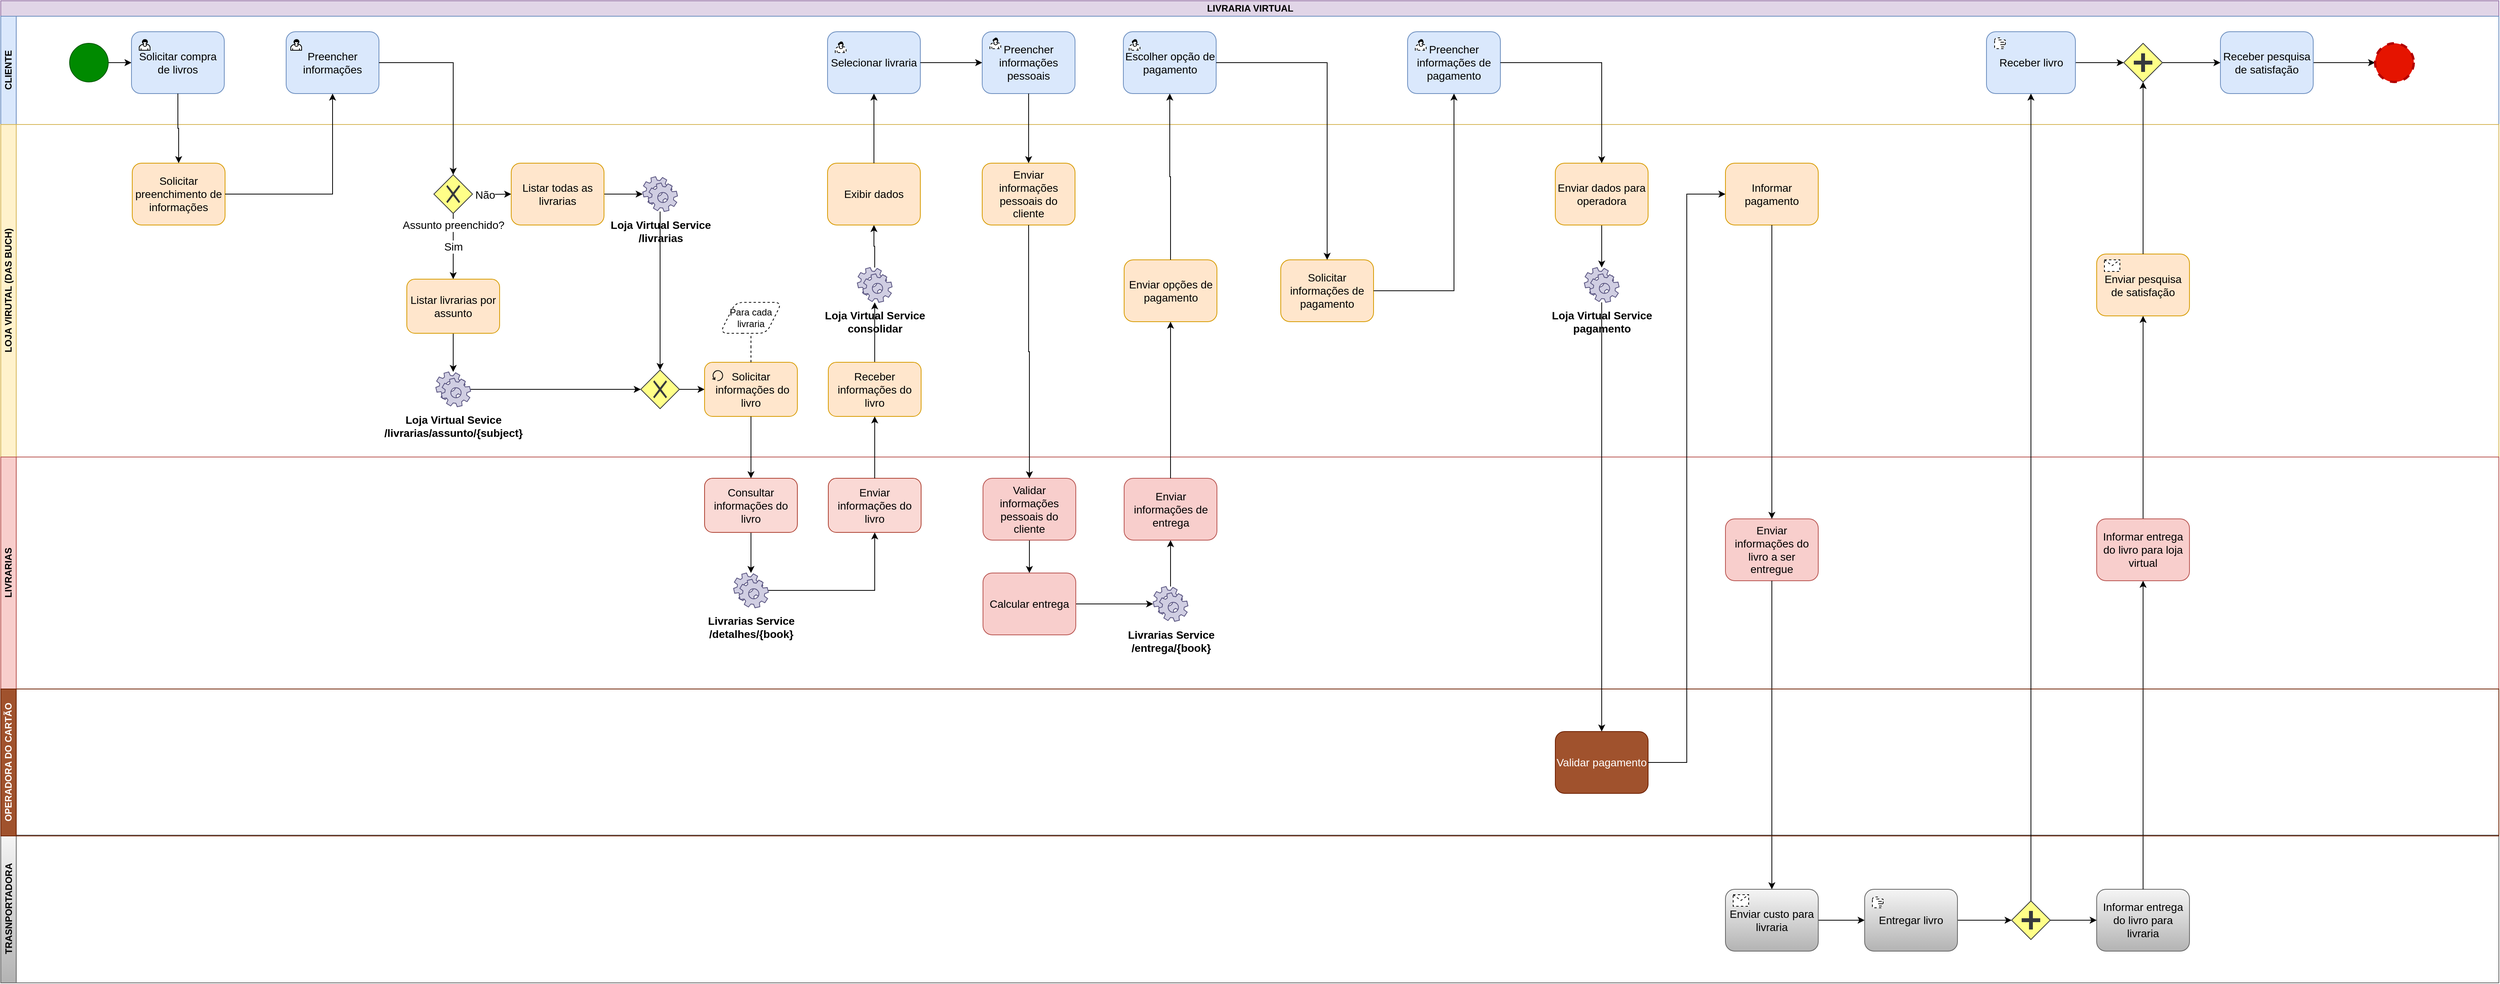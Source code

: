 <mxfile version="14.4.7" type="device"><diagram name="Page-1" id="2a216829-ef6e-dabb-86c1-c78162f3ba2b"><mxGraphModel dx="2887" dy="1179" grid="1" gridSize="10" guides="1" tooltips="1" connect="1" arrows="1" fold="1" page="1" pageScale="1" pageWidth="850" pageHeight="1100" background="#ffffff" math="0" shadow="0"><root><mxCell id="0"/><mxCell id="1" parent="0"/><mxCell id="xAUzIKxrn-Z5Z_Cnfy_7-1" value="LIVRARIA VIRTUAL" style="swimlane;html=1;childLayout=stackLayout;resizeParent=1;resizeParentMax=0;horizontal=1;startSize=20;horizontalStack=0;fillColor=#e1d5e7;strokeColor=#9673a6;" parent="1" vertex="1"><mxGeometry x="-380" y="240" width="3230" height="890" as="geometry"/></mxCell><mxCell id="xAUzIKxrn-Z5Z_Cnfy_7-2" value="CLIENTE" style="swimlane;html=1;startSize=20;horizontal=0;fillColor=#dae8fc;strokeColor=#6c8ebf;" parent="xAUzIKxrn-Z5Z_Cnfy_7-1" vertex="1"><mxGeometry y="20" width="3230" height="140" as="geometry"/></mxCell><mxCell id="xAUzIKxrn-Z5Z_Cnfy_7-9" style="edgeStyle=orthogonalEdgeStyle;rounded=0;orthogonalLoop=1;jettySize=auto;html=1;entryX=0;entryY=0.5;entryDx=0;entryDy=0;fontSize=14;" parent="xAUzIKxrn-Z5Z_Cnfy_7-2" source="xAUzIKxrn-Z5Z_Cnfy_7-5" target="xAUzIKxrn-Z5Z_Cnfy_7-8" edge="1"><mxGeometry relative="1" as="geometry"/></mxCell><mxCell id="xAUzIKxrn-Z5Z_Cnfy_7-5" value="" style="shape=mxgraph.bpmn.shape;html=1;verticalLabelPosition=bottom;labelBackgroundColor=#ffffff;verticalAlign=top;align=center;perimeter=ellipsePerimeter;outlineConnect=0;outline=standard;symbol=general;fillColor=#008a00;strokeColor=#005700;fontColor=#ffffff;" parent="xAUzIKxrn-Z5Z_Cnfy_7-2" vertex="1"><mxGeometry x="89" y="35" width="50" height="50" as="geometry"/></mxCell><mxCell id="xAUzIKxrn-Z5Z_Cnfy_7-8" value="Solicitar compra de livros" style="shape=ext;rounded=1;html=1;whiteSpace=wrap;labelBackgroundColor=none;fontSize=14;fillColor=#dae8fc;strokeColor=#6c8ebf;" parent="xAUzIKxrn-Z5Z_Cnfy_7-2" vertex="1"><mxGeometry x="169" y="20" width="120" height="80" as="geometry"/></mxCell><mxCell id="xAUzIKxrn-Z5Z_Cnfy_7-12" value="Preencher informações" style="shape=ext;rounded=1;html=1;whiteSpace=wrap;labelBackgroundColor=none;fontSize=14;fillColor=#dae8fc;strokeColor=#6c8ebf;" parent="xAUzIKxrn-Z5Z_Cnfy_7-2" vertex="1"><mxGeometry x="369" y="20" width="120" height="80" as="geometry"/></mxCell><mxCell id="xAUzIKxrn-Z5Z_Cnfy_7-32" value="" style="shape=mxgraph.bpmn.user_task;html=1;outlineConnect=0;labelBackgroundColor=none;fontSize=14;" parent="xAUzIKxrn-Z5Z_Cnfy_7-2" vertex="1"><mxGeometry x="179" y="30" width="14" height="14" as="geometry"/></mxCell><mxCell id="xAUzIKxrn-Z5Z_Cnfy_7-33" value="" style="shape=mxgraph.bpmn.user_task;html=1;outlineConnect=0;labelBackgroundColor=none;fontSize=14;" parent="xAUzIKxrn-Z5Z_Cnfy_7-2" vertex="1"><mxGeometry x="375" y="30" width="14" height="14" as="geometry"/></mxCell><mxCell id="xAUzIKxrn-Z5Z_Cnfy_7-58" value="Selecionar livraria" style="shape=ext;rounded=1;html=1;whiteSpace=wrap;labelBackgroundColor=none;fontSize=14;fillColor=#dae8fc;strokeColor=#6c8ebf;" parent="xAUzIKxrn-Z5Z_Cnfy_7-2" vertex="1"><mxGeometry x="1069" y="20" width="120" height="80" as="geometry"/></mxCell><mxCell id="xAUzIKxrn-Z5Z_Cnfy_7-60" value="" style="shape=mxgraph.bpmn.user_task;html=1;outlineConnect=0;dashed=1;labelBackgroundColor=none;fontSize=12;" parent="xAUzIKxrn-Z5Z_Cnfy_7-2" vertex="1"><mxGeometry x="1079" y="33" width="14" height="14" as="geometry"/></mxCell><mxCell id="xAUzIKxrn-Z5Z_Cnfy_7-80" value="Escolher opção de pagamento" style="shape=ext;rounded=1;html=1;whiteSpace=wrap;labelBackgroundColor=none;fontSize=14;strokeColor=#6c8ebf;fillColor=#dae8fc;" parent="xAUzIKxrn-Z5Z_Cnfy_7-2" vertex="1"><mxGeometry x="1451.5" y="20" width="120" height="80" as="geometry"/></mxCell><mxCell id="xAUzIKxrn-Z5Z_Cnfy_7-82" value="" style="shape=mxgraph.bpmn.user_task;html=1;outlineConnect=0;dashed=1;labelBackgroundColor=none;fontSize=12;" parent="xAUzIKxrn-Z5Z_Cnfy_7-2" vertex="1"><mxGeometry x="1459" y="30" width="14" height="14" as="geometry"/></mxCell><mxCell id="xAUzIKxrn-Z5Z_Cnfy_7-85" value="Preencher informações de pagamento" style="shape=ext;rounded=1;html=1;whiteSpace=wrap;labelBackgroundColor=none;fontSize=14;strokeColor=#6c8ebf;fillColor=#dae8fc;" parent="xAUzIKxrn-Z5Z_Cnfy_7-2" vertex="1"><mxGeometry x="1819" y="20" width="120" height="80" as="geometry"/></mxCell><mxCell id="xAUzIKxrn-Z5Z_Cnfy_7-87" value="" style="shape=mxgraph.bpmn.user_task;html=1;outlineConnect=0;dashed=1;labelBackgroundColor=none;fontSize=12;" parent="xAUzIKxrn-Z5Z_Cnfy_7-2" vertex="1"><mxGeometry x="1829" y="30" width="14" height="14" as="geometry"/></mxCell><mxCell id="a1lCdjcr6uMngHSp2Pf7-22" style="edgeStyle=orthogonalEdgeStyle;rounded=0;orthogonalLoop=1;jettySize=auto;html=1;entryX=0;entryY=0.5;entryDx=0;entryDy=0;" edge="1" parent="xAUzIKxrn-Z5Z_Cnfy_7-2" source="xAUzIKxrn-Z5Z_Cnfy_7-164" target="a1lCdjcr6uMngHSp2Pf7-18"><mxGeometry relative="1" as="geometry"/></mxCell><mxCell id="xAUzIKxrn-Z5Z_Cnfy_7-164" value="Receber livro" style="shape=ext;rounded=1;html=1;whiteSpace=wrap;labelBackgroundColor=none;fontSize=14;strokeColor=#6c8ebf;fillColor=#dae8fc;" parent="xAUzIKxrn-Z5Z_Cnfy_7-2" vertex="1"><mxGeometry x="2567.5" y="20" width="115" height="80" as="geometry"/></mxCell><mxCell id="xAUzIKxrn-Z5Z_Cnfy_7-166" value="" style="shape=mxgraph.bpmn.manual_task;html=1;outlineConnect=0;dashed=1;labelBackgroundColor=none;fontSize=12;" parent="xAUzIKxrn-Z5Z_Cnfy_7-2" vertex="1"><mxGeometry x="2578" y="28" width="14" height="14" as="geometry"/></mxCell><mxCell id="xAUzIKxrn-Z5Z_Cnfy_7-184" style="edgeStyle=orthogonalEdgeStyle;rounded=0;orthogonalLoop=1;jettySize=auto;html=1;entryX=0;entryY=0.5;entryDx=0;entryDy=0;endArrow=classic;endFill=1;fontSize=12;" parent="xAUzIKxrn-Z5Z_Cnfy_7-2" source="xAUzIKxrn-Z5Z_Cnfy_7-181" target="xAUzIKxrn-Z5Z_Cnfy_7-183" edge="1"><mxGeometry relative="1" as="geometry"/></mxCell><mxCell id="xAUzIKxrn-Z5Z_Cnfy_7-181" value="Receber pesquisa de satisfação" style="shape=ext;rounded=1;html=1;whiteSpace=wrap;labelBackgroundColor=none;fontSize=14;strokeColor=#6c8ebf;fillColor=#dae8fc;" parent="xAUzIKxrn-Z5Z_Cnfy_7-2" vertex="1"><mxGeometry x="2870" y="20" width="120" height="80" as="geometry"/></mxCell><mxCell id="xAUzIKxrn-Z5Z_Cnfy_7-183" value="" style="shape=mxgraph.bpmn.shape;html=1;verticalLabelPosition=bottom;labelBackgroundColor=#ffffff;verticalAlign=top;align=center;perimeter=ellipsePerimeter;outlineConnect=0;outline=end;symbol=general;dashed=1;strokeColor=#B20000;fillColor=#e51400;fontSize=12;fontColor=#ffffff;" parent="xAUzIKxrn-Z5Z_Cnfy_7-2" vertex="1"><mxGeometry x="3070" y="35" width="50" height="50" as="geometry"/></mxCell><mxCell id="a1lCdjcr6uMngHSp2Pf7-23" style="edgeStyle=orthogonalEdgeStyle;rounded=0;orthogonalLoop=1;jettySize=auto;html=1;" edge="1" parent="xAUzIKxrn-Z5Z_Cnfy_7-2" source="a1lCdjcr6uMngHSp2Pf7-18" target="xAUzIKxrn-Z5Z_Cnfy_7-181"><mxGeometry relative="1" as="geometry"/></mxCell><mxCell id="a1lCdjcr6uMngHSp2Pf7-18" value="" style="shape=mxgraph.bpmn.shape;html=1;verticalLabelPosition=bottom;labelBackgroundColor=#ffffff;verticalAlign=top;align=center;perimeter=rhombusPerimeter;background=gateway;outlineConnect=0;outline=none;symbol=parallelGw;fillColor=#ffff88;strokeColor=#36393d;" vertex="1" parent="xAUzIKxrn-Z5Z_Cnfy_7-2"><mxGeometry x="2745" y="35" width="50" height="50" as="geometry"/></mxCell><mxCell id="xAUzIKxrn-Z5Z_Cnfy_7-61" value="Preencher informações pessoais" style="shape=ext;rounded=1;html=1;whiteSpace=wrap;labelBackgroundColor=none;fontSize=14;fillColor=#dae8fc;strokeColor=#6c8ebf;" parent="xAUzIKxrn-Z5Z_Cnfy_7-2" vertex="1"><mxGeometry x="1269" y="20" width="120" height="80" as="geometry"/></mxCell><mxCell id="xAUzIKxrn-Z5Z_Cnfy_7-62" value="" style="edgeStyle=orthogonalEdgeStyle;rounded=0;orthogonalLoop=1;jettySize=auto;html=1;endArrow=classic;endFill=1;fontSize=12;" parent="xAUzIKxrn-Z5Z_Cnfy_7-2" source="xAUzIKxrn-Z5Z_Cnfy_7-58" target="xAUzIKxrn-Z5Z_Cnfy_7-61" edge="1"><mxGeometry relative="1" as="geometry"/></mxCell><mxCell id="xAUzIKxrn-Z5Z_Cnfy_7-63" value="" style="shape=mxgraph.bpmn.user_task;html=1;outlineConnect=0;dashed=1;labelBackgroundColor=none;fontSize=12;" parent="xAUzIKxrn-Z5Z_Cnfy_7-2" vertex="1"><mxGeometry x="1279" y="28" width="14" height="14" as="geometry"/></mxCell><mxCell id="xAUzIKxrn-Z5Z_Cnfy_7-3" value="LOJA VIRUTAL (DAS BUCH)" style="swimlane;html=1;startSize=20;horizontal=0;fillColor=#fff2cc;strokeColor=#d6b656;" parent="xAUzIKxrn-Z5Z_Cnfy_7-1" vertex="1"><mxGeometry y="160" width="3230" height="430" as="geometry"/></mxCell><mxCell id="xAUzIKxrn-Z5Z_Cnfy_7-10" value="Solicitar preenchimento de informações" style="shape=ext;rounded=1;html=1;whiteSpace=wrap;labelBackgroundColor=none;fontSize=14;fillColor=#ffe6cc;strokeColor=#d79b00;" parent="xAUzIKxrn-Z5Z_Cnfy_7-3" vertex="1"><mxGeometry x="170" y="50" width="120" height="80" as="geometry"/></mxCell><mxCell id="xAUzIKxrn-Z5Z_Cnfy_7-18" value="&lt;blockquote style=&quot;margin: 0 0 0 40px ; border: none ; padding: 0px&quot;&gt;Não&lt;/blockquote&gt;" style="edgeStyle=orthogonalEdgeStyle;rounded=0;orthogonalLoop=1;jettySize=auto;html=1;fontSize=14;fontStyle=0;entryX=0;entryY=0.5;entryDx=0;entryDy=0;" parent="xAUzIKxrn-Z5Z_Cnfy_7-3" target="xAUzIKxrn-Z5Z_Cnfy_7-17" edge="1"><mxGeometry y="20" relative="1" as="geometry"><mxPoint x="590" y="90" as="sourcePoint"/><mxPoint x="640" y="90" as="targetPoint"/><mxPoint as="offset"/></mxGeometry></mxCell><mxCell id="xAUzIKxrn-Z5Z_Cnfy_7-20" value="Sim" style="edgeStyle=orthogonalEdgeStyle;rounded=0;orthogonalLoop=1;jettySize=auto;html=1;fontSize=14;" parent="xAUzIKxrn-Z5Z_Cnfy_7-3" source="xAUzIKxrn-Z5Z_Cnfy_7-16" target="xAUzIKxrn-Z5Z_Cnfy_7-19" edge="1"><mxGeometry relative="1" as="geometry"/></mxCell><mxCell id="xAUzIKxrn-Z5Z_Cnfy_7-16" value="Assunto preenchido?" style="shape=mxgraph.bpmn.shape;html=1;verticalLabelPosition=bottom;labelBackgroundColor=#ffffff;verticalAlign=top;align=center;perimeter=rhombusPerimeter;background=gateway;outlineConnect=0;outline=none;symbol=exclusiveGw;fontSize=14;fillColor=#ffff88;strokeColor=#36393d;" parent="xAUzIKxrn-Z5Z_Cnfy_7-3" vertex="1"><mxGeometry x="560" y="65" width="50" height="50" as="geometry"/></mxCell><mxCell id="xAUzIKxrn-Z5Z_Cnfy_7-24" style="edgeStyle=orthogonalEdgeStyle;rounded=0;orthogonalLoop=1;jettySize=auto;html=1;fontSize=14;" parent="xAUzIKxrn-Z5Z_Cnfy_7-3" source="xAUzIKxrn-Z5Z_Cnfy_7-17" target="xAUzIKxrn-Z5Z_Cnfy_7-23" edge="1"><mxGeometry relative="1" as="geometry"/></mxCell><mxCell id="xAUzIKxrn-Z5Z_Cnfy_7-17" value="Listar todas as livrarias" style="shape=ext;rounded=1;html=1;whiteSpace=wrap;labelBackgroundColor=none;fontSize=14;fillColor=#ffe6cc;strokeColor=#d79b00;" parent="xAUzIKxrn-Z5Z_Cnfy_7-3" vertex="1"><mxGeometry x="660" y="50" width="120" height="80" as="geometry"/></mxCell><mxCell id="xAUzIKxrn-Z5Z_Cnfy_7-22" style="edgeStyle=orthogonalEdgeStyle;rounded=0;orthogonalLoop=1;jettySize=auto;html=1;fontSize=14;" parent="xAUzIKxrn-Z5Z_Cnfy_7-3" source="xAUzIKxrn-Z5Z_Cnfy_7-19" target="xAUzIKxrn-Z5Z_Cnfy_7-21" edge="1"><mxGeometry relative="1" as="geometry"/></mxCell><mxCell id="xAUzIKxrn-Z5Z_Cnfy_7-19" value="Listar livrarias por assunto" style="shape=ext;rounded=1;html=1;whiteSpace=wrap;labelBackgroundColor=none;fontSize=14;fillColor=#ffe6cc;strokeColor=#d79b00;" parent="xAUzIKxrn-Z5Z_Cnfy_7-3" vertex="1"><mxGeometry x="525" y="200" width="120" height="70" as="geometry"/></mxCell><mxCell id="xAUzIKxrn-Z5Z_Cnfy_7-26" style="edgeStyle=orthogonalEdgeStyle;rounded=0;orthogonalLoop=1;jettySize=auto;html=1;entryX=0;entryY=0.5;entryDx=0;entryDy=0;fontSize=14;" parent="xAUzIKxrn-Z5Z_Cnfy_7-3" source="xAUzIKxrn-Z5Z_Cnfy_7-21" target="xAUzIKxrn-Z5Z_Cnfy_7-25" edge="1"><mxGeometry relative="1" as="geometry"/></mxCell><mxCell id="xAUzIKxrn-Z5Z_Cnfy_7-21" value="Loja Virtual Sevice&lt;br&gt;/livrarias/assunto/{subject}" style="shape=mxgraph.bpmn.service_task;html=1;outlineConnect=0;labelBackgroundColor=none;fontSize=14;aspect=fixed;fontStyle=1;verticalAlign=bottom;labelPosition=center;verticalLabelPosition=bottom;align=center;fillColor=#d0cee2;strokeColor=#56517e;" parent="xAUzIKxrn-Z5Z_Cnfy_7-3" vertex="1"><mxGeometry x="562.5" y="320" width="45" height="45" as="geometry"/></mxCell><mxCell id="xAUzIKxrn-Z5Z_Cnfy_7-27" style="edgeStyle=orthogonalEdgeStyle;rounded=0;orthogonalLoop=1;jettySize=auto;html=1;entryX=0.5;entryY=0;entryDx=0;entryDy=0;fontSize=14;" parent="xAUzIKxrn-Z5Z_Cnfy_7-3" source="xAUzIKxrn-Z5Z_Cnfy_7-23" target="xAUzIKxrn-Z5Z_Cnfy_7-25" edge="1"><mxGeometry relative="1" as="geometry"/></mxCell><mxCell id="xAUzIKxrn-Z5Z_Cnfy_7-23" value="Loja Virtual Service&lt;br&gt;/livrarias" style="shape=mxgraph.bpmn.service_task;html=1;outlineConnect=0;labelBackgroundColor=none;fontSize=14;aspect=fixed;fontStyle=1;verticalAlign=bottom;labelPosition=center;verticalLabelPosition=bottom;align=center;fillColor=#d0cee2;strokeColor=#56517e;" parent="xAUzIKxrn-Z5Z_Cnfy_7-3" vertex="1"><mxGeometry x="830" y="67.5" width="45" height="45" as="geometry"/></mxCell><mxCell id="xAUzIKxrn-Z5Z_Cnfy_7-35" style="edgeStyle=orthogonalEdgeStyle;rounded=0;orthogonalLoop=1;jettySize=auto;html=1;entryX=0;entryY=0.5;entryDx=0;entryDy=0;fontSize=14;" parent="xAUzIKxrn-Z5Z_Cnfy_7-3" source="xAUzIKxrn-Z5Z_Cnfy_7-25" target="xAUzIKxrn-Z5Z_Cnfy_7-34" edge="1"><mxGeometry relative="1" as="geometry"/></mxCell><mxCell id="xAUzIKxrn-Z5Z_Cnfy_7-25" value="" style="shape=mxgraph.bpmn.shape;html=1;verticalLabelPosition=bottom;labelBackgroundColor=#ffffff;verticalAlign=top;align=center;perimeter=rhombusPerimeter;background=gateway;outlineConnect=0;outline=none;symbol=exclusiveGw;fontSize=14;fillColor=#ffff88;strokeColor=#36393d;" parent="xAUzIKxrn-Z5Z_Cnfy_7-3" vertex="1"><mxGeometry x="827.5" y="317.5" width="50" height="50" as="geometry"/></mxCell><mxCell id="xAUzIKxrn-Z5Z_Cnfy_7-34" value="Solicitar &amp;nbsp;informações do livro" style="shape=ext;rounded=1;html=1;whiteSpace=wrap;labelBackgroundColor=none;fontSize=14;fillColor=#ffe6cc;strokeColor=#d79b00;" parent="xAUzIKxrn-Z5Z_Cnfy_7-3" vertex="1"><mxGeometry x="910" y="307.5" width="120" height="70" as="geometry"/></mxCell><mxCell id="xAUzIKxrn-Z5Z_Cnfy_7-36" value="" style="shape=mxgraph.bpmn.loop;html=1;outlineConnect=0;labelBackgroundColor=none;fontSize=14;" parent="xAUzIKxrn-Z5Z_Cnfy_7-3" vertex="1"><mxGeometry x="920" y="317.5" width="14" height="14" as="geometry"/></mxCell><mxCell id="xAUzIKxrn-Z5Z_Cnfy_7-41" value="Para cada livraria" style="shape=parallelogram;perimeter=parallelogramPerimeter;whiteSpace=wrap;html=1;fixedSize=1;rounded=1;fontSize=12;dashed=1;aspect=fixed;" parent="xAUzIKxrn-Z5Z_Cnfy_7-3" vertex="1"><mxGeometry x="930" y="230" width="80" height="40" as="geometry"/></mxCell><mxCell id="xAUzIKxrn-Z5Z_Cnfy_7-42" value="" style="edgeStyle=orthogonalEdgeStyle;rounded=0;orthogonalLoop=1;jettySize=auto;html=1;fontSize=14;endArrow=none;endFill=0;dashed=1;" parent="xAUzIKxrn-Z5Z_Cnfy_7-3" source="xAUzIKxrn-Z5Z_Cnfy_7-34" target="xAUzIKxrn-Z5Z_Cnfy_7-41" edge="1"><mxGeometry relative="1" as="geometry"/></mxCell><mxCell id="xAUzIKxrn-Z5Z_Cnfy_7-55" style="edgeStyle=orthogonalEdgeStyle;rounded=0;orthogonalLoop=1;jettySize=auto;html=1;endArrow=classic;endFill=1;fontSize=12;" parent="xAUzIKxrn-Z5Z_Cnfy_7-3" source="xAUzIKxrn-Z5Z_Cnfy_7-52" target="xAUzIKxrn-Z5Z_Cnfy_7-54" edge="1"><mxGeometry relative="1" as="geometry"/></mxCell><mxCell id="xAUzIKxrn-Z5Z_Cnfy_7-52" value="Receber informações do livro" style="shape=ext;rounded=1;html=1;whiteSpace=wrap;labelBackgroundColor=none;fontSize=14;fillColor=#FFE6CC;strokeColor=#D79B00;" parent="xAUzIKxrn-Z5Z_Cnfy_7-3" vertex="1"><mxGeometry x="1070" y="307.5" width="120" height="70" as="geometry"/></mxCell><mxCell id="xAUzIKxrn-Z5Z_Cnfy_7-57" style="edgeStyle=orthogonalEdgeStyle;rounded=0;orthogonalLoop=1;jettySize=auto;html=1;endArrow=classic;endFill=1;fontSize=12;" parent="xAUzIKxrn-Z5Z_Cnfy_7-3" source="xAUzIKxrn-Z5Z_Cnfy_7-54" target="xAUzIKxrn-Z5Z_Cnfy_7-56" edge="1"><mxGeometry relative="1" as="geometry"/></mxCell><mxCell id="xAUzIKxrn-Z5Z_Cnfy_7-54" value="Loja Virtual Service&lt;br&gt;consolidar" style="shape=mxgraph.bpmn.service_task;html=1;outlineConnect=0;labelBackgroundColor=none;fontSize=14;aspect=fixed;fontStyle=1;verticalAlign=bottom;labelPosition=center;verticalLabelPosition=bottom;align=center;fillColor=#d0cee2;strokeColor=#56517e;" parent="xAUzIKxrn-Z5Z_Cnfy_7-3" vertex="1"><mxGeometry x="1107.5" y="185" width="45" height="45" as="geometry"/></mxCell><mxCell id="xAUzIKxrn-Z5Z_Cnfy_7-56" value="Exibir dados" style="shape=ext;rounded=1;html=1;whiteSpace=wrap;labelBackgroundColor=none;fontSize=14;fillColor=#ffe6cc;strokeColor=#d79b00;" parent="xAUzIKxrn-Z5Z_Cnfy_7-3" vertex="1"><mxGeometry x="1069" y="50" width="120" height="80" as="geometry"/></mxCell><mxCell id="xAUzIKxrn-Z5Z_Cnfy_7-64" value="Enviar informações pessoais do cliente" style="shape=ext;rounded=1;html=1;whiteSpace=wrap;labelBackgroundColor=none;fontSize=14;fillColor=#ffe6cc;strokeColor=#d79b00;" parent="xAUzIKxrn-Z5Z_Cnfy_7-3" vertex="1"><mxGeometry x="1269" y="50" width="120" height="80" as="geometry"/></mxCell><mxCell id="xAUzIKxrn-Z5Z_Cnfy_7-78" value="Enviar opções de pagamento" style="shape=ext;rounded=1;html=1;whiteSpace=wrap;labelBackgroundColor=none;fontSize=14;strokeColor=#D79B00;fillColor=#FFE6CC;" parent="xAUzIKxrn-Z5Z_Cnfy_7-3" vertex="1"><mxGeometry x="1452.5" y="175" width="120" height="80" as="geometry"/></mxCell><mxCell id="xAUzIKxrn-Z5Z_Cnfy_7-83" value="Solicitar informações de pagamento" style="shape=ext;rounded=1;html=1;whiteSpace=wrap;labelBackgroundColor=none;fontSize=14;strokeColor=#d79b00;fillColor=#ffe6cc;" parent="xAUzIKxrn-Z5Z_Cnfy_7-3" vertex="1"><mxGeometry x="1655" y="175" width="120" height="80" as="geometry"/></mxCell><mxCell id="xAUzIKxrn-Z5Z_Cnfy_7-105" style="edgeStyle=orthogonalEdgeStyle;rounded=0;orthogonalLoop=1;jettySize=auto;html=1;endArrow=classic;endFill=1;fontSize=12;" parent="xAUzIKxrn-Z5Z_Cnfy_7-3" source="xAUzIKxrn-Z5Z_Cnfy_7-102" target="xAUzIKxrn-Z5Z_Cnfy_7-104" edge="1"><mxGeometry relative="1" as="geometry"/></mxCell><mxCell id="xAUzIKxrn-Z5Z_Cnfy_7-102" value="Enviar dados para operadora" style="shape=ext;rounded=1;html=1;whiteSpace=wrap;labelBackgroundColor=none;fontSize=14;strokeColor=#d79b00;fillColor=#ffe6cc;" parent="xAUzIKxrn-Z5Z_Cnfy_7-3" vertex="1"><mxGeometry x="2010" y="50" width="120" height="80" as="geometry"/></mxCell><mxCell id="xAUzIKxrn-Z5Z_Cnfy_7-104" value="Loja Virtual Service&lt;br&gt;pagamento" style="shape=mxgraph.bpmn.service_task;html=1;outlineConnect=0;labelBackgroundColor=none;fontSize=14;aspect=fixed;fontStyle=1;verticalAlign=bottom;labelPosition=center;verticalLabelPosition=bottom;align=center;fillColor=#d0cee2;strokeColor=#56517e;" parent="xAUzIKxrn-Z5Z_Cnfy_7-3" vertex="1"><mxGeometry x="2047.5" y="185" width="45" height="45" as="geometry"/></mxCell><mxCell id="xAUzIKxrn-Z5Z_Cnfy_7-136" value="Informar pagamento" style="shape=ext;rounded=1;html=1;whiteSpace=wrap;labelBackgroundColor=none;fontSize=14;strokeColor=#d79b00;fillColor=#ffe6cc;" parent="xAUzIKxrn-Z5Z_Cnfy_7-3" vertex="1"><mxGeometry x="2230" y="50" width="120" height="80" as="geometry"/></mxCell><mxCell id="xAUzIKxrn-Z5Z_Cnfy_7-178" value="Enviar pesquisa de satisfação" style="shape=ext;rounded=1;html=1;whiteSpace=wrap;labelBackgroundColor=none;fontSize=14;strokeColor=#d79b00;fillColor=#ffe6cc;" parent="xAUzIKxrn-Z5Z_Cnfy_7-3" vertex="1"><mxGeometry x="2710" y="167.5" width="120" height="80" as="geometry"/></mxCell><mxCell id="xAUzIKxrn-Z5Z_Cnfy_7-180" value="" style="shape=message;whiteSpace=wrap;html=1;outlineConnect=0;dashed=1;labelBackgroundColor=none;fontSize=12;aspect=fixed;" parent="xAUzIKxrn-Z5Z_Cnfy_7-3" vertex="1"><mxGeometry x="2720" y="175" width="20" height="15" as="geometry"/></mxCell><mxCell id="xAUzIKxrn-Z5Z_Cnfy_7-179" value="" style="edgeStyle=orthogonalEdgeStyle;rounded=0;orthogonalLoop=1;jettySize=auto;html=1;endArrow=classic;endFill=1;fontSize=12;" parent="xAUzIKxrn-Z5Z_Cnfy_7-1" source="xAUzIKxrn-Z5Z_Cnfy_7-176" target="xAUzIKxrn-Z5Z_Cnfy_7-178" edge="1"><mxGeometry relative="1" as="geometry"/></mxCell><mxCell id="a1lCdjcr6uMngHSp2Pf7-19" style="edgeStyle=orthogonalEdgeStyle;rounded=0;orthogonalLoop=1;jettySize=auto;html=1;entryX=0.5;entryY=1;entryDx=0;entryDy=0;" edge="1" parent="xAUzIKxrn-Z5Z_Cnfy_7-1" source="xAUzIKxrn-Z5Z_Cnfy_7-178" target="a1lCdjcr6uMngHSp2Pf7-18"><mxGeometry relative="1" as="geometry"/></mxCell><mxCell id="xAUzIKxrn-Z5Z_Cnfy_7-4" value="LIVRARIAS" style="swimlane;html=1;startSize=20;horizontal=0;fillColor=#f8cecc;strokeColor=#b85450;" parent="xAUzIKxrn-Z5Z_Cnfy_7-1" vertex="1"><mxGeometry y="590" width="3230" height="300" as="geometry"/></mxCell><mxCell id="xAUzIKxrn-Z5Z_Cnfy_7-47" style="edgeStyle=orthogonalEdgeStyle;rounded=0;orthogonalLoop=1;jettySize=auto;html=1;endArrow=classic;endFill=1;fontSize=12;" parent="xAUzIKxrn-Z5Z_Cnfy_7-4" source="xAUzIKxrn-Z5Z_Cnfy_7-44" target="xAUzIKxrn-Z5Z_Cnfy_7-46" edge="1"><mxGeometry relative="1" as="geometry"/></mxCell><mxCell id="xAUzIKxrn-Z5Z_Cnfy_7-44" value="Consultar informações do livro" style="shape=ext;rounded=1;html=1;whiteSpace=wrap;labelBackgroundColor=none;fontSize=14;fillColor=#fad9d5;strokeColor=#ae4132;" parent="xAUzIKxrn-Z5Z_Cnfy_7-4" vertex="1"><mxGeometry x="910" y="27.5" width="120" height="70" as="geometry"/></mxCell><mxCell id="xAUzIKxrn-Z5Z_Cnfy_7-49" style="edgeStyle=orthogonalEdgeStyle;rounded=0;orthogonalLoop=1;jettySize=auto;html=1;entryX=0.5;entryY=1;entryDx=0;entryDy=0;endArrow=classic;endFill=1;fontSize=12;" parent="xAUzIKxrn-Z5Z_Cnfy_7-4" source="xAUzIKxrn-Z5Z_Cnfy_7-46" target="xAUzIKxrn-Z5Z_Cnfy_7-48" edge="1"><mxGeometry relative="1" as="geometry"/></mxCell><mxCell id="xAUzIKxrn-Z5Z_Cnfy_7-46" value="Livrarias Service&lt;br&gt;/detalhes/{book}" style="shape=mxgraph.bpmn.service_task;html=1;outlineConnect=0;labelBackgroundColor=none;fontSize=14;aspect=fixed;fontStyle=1;verticalAlign=bottom;labelPosition=center;verticalLabelPosition=bottom;align=center;fillColor=#d0cee2;strokeColor=#56517e;" parent="xAUzIKxrn-Z5Z_Cnfy_7-4" vertex="1"><mxGeometry x="947.5" y="150" width="45" height="45" as="geometry"/></mxCell><mxCell id="xAUzIKxrn-Z5Z_Cnfy_7-48" value="Enviar informações do livro" style="shape=ext;rounded=1;html=1;whiteSpace=wrap;labelBackgroundColor=none;fontSize=14;fillColor=#fad9d5;strokeColor=#ae4132;" parent="xAUzIKxrn-Z5Z_Cnfy_7-4" vertex="1"><mxGeometry x="1070" y="27.5" width="120" height="70" as="geometry"/></mxCell><mxCell id="xAUzIKxrn-Z5Z_Cnfy_7-69" style="edgeStyle=orthogonalEdgeStyle;rounded=0;orthogonalLoop=1;jettySize=auto;html=1;endArrow=classic;endFill=1;fontSize=12;entryX=0.5;entryY=0;entryDx=0;entryDy=0;" parent="xAUzIKxrn-Z5Z_Cnfy_7-4" source="xAUzIKxrn-Z5Z_Cnfy_7-66" target="xAUzIKxrn-Z5Z_Cnfy_7-70" edge="1"><mxGeometry relative="1" as="geometry"><mxPoint x="1330" y="150" as="targetPoint"/></mxGeometry></mxCell><mxCell id="xAUzIKxrn-Z5Z_Cnfy_7-66" value="Validar informações pessoais do cliente" style="shape=ext;rounded=1;html=1;whiteSpace=wrap;labelBackgroundColor=none;fontSize=14;fillColor=#f8cecc;strokeColor=#b85450;" parent="xAUzIKxrn-Z5Z_Cnfy_7-4" vertex="1"><mxGeometry x="1270" y="27.5" width="120" height="80" as="geometry"/></mxCell><mxCell id="xAUzIKxrn-Z5Z_Cnfy_7-75" style="edgeStyle=orthogonalEdgeStyle;rounded=0;orthogonalLoop=1;jettySize=auto;html=1;endArrow=classic;endFill=1;fontSize=12;" parent="xAUzIKxrn-Z5Z_Cnfy_7-4" source="xAUzIKxrn-Z5Z_Cnfy_7-70" target="xAUzIKxrn-Z5Z_Cnfy_7-74" edge="1"><mxGeometry relative="1" as="geometry"/></mxCell><mxCell id="xAUzIKxrn-Z5Z_Cnfy_7-70" value="Calcular entrega" style="shape=ext;rounded=1;html=1;whiteSpace=wrap;labelBackgroundColor=none;fontSize=14;fillColor=#f8cecc;strokeColor=#b85450;" parent="xAUzIKxrn-Z5Z_Cnfy_7-4" vertex="1"><mxGeometry x="1270" y="150" width="120" height="80" as="geometry"/></mxCell><mxCell id="xAUzIKxrn-Z5Z_Cnfy_7-77" style="edgeStyle=orthogonalEdgeStyle;rounded=0;orthogonalLoop=1;jettySize=auto;html=1;entryX=0.5;entryY=1;entryDx=0;entryDy=0;endArrow=classic;endFill=1;fontSize=12;" parent="xAUzIKxrn-Z5Z_Cnfy_7-4" source="xAUzIKxrn-Z5Z_Cnfy_7-74" target="xAUzIKxrn-Z5Z_Cnfy_7-76" edge="1"><mxGeometry relative="1" as="geometry"/></mxCell><mxCell id="xAUzIKxrn-Z5Z_Cnfy_7-74" value="Livrarias Service&lt;br&gt;/entrega/{book}" style="shape=mxgraph.bpmn.service_task;html=1;outlineConnect=0;labelBackgroundColor=none;fontSize=14;aspect=fixed;fontStyle=1;verticalAlign=bottom;labelPosition=center;verticalLabelPosition=bottom;align=center;fillColor=#d0cee2;strokeColor=#56517e;" parent="xAUzIKxrn-Z5Z_Cnfy_7-4" vertex="1"><mxGeometry x="1490" y="167.5" width="45" height="45" as="geometry"/></mxCell><mxCell id="xAUzIKxrn-Z5Z_Cnfy_7-76" value="Enviar informações de entrega" style="shape=ext;rounded=1;html=1;whiteSpace=wrap;labelBackgroundColor=none;fontSize=14;fillColor=#f8cecc;strokeColor=#b85450;" parent="xAUzIKxrn-Z5Z_Cnfy_7-4" vertex="1"><mxGeometry x="1452.5" y="27.5" width="120" height="80" as="geometry"/></mxCell><mxCell id="xAUzIKxrn-Z5Z_Cnfy_7-152" value="Enviar informações do livro a ser entregue" style="shape=ext;rounded=1;html=1;whiteSpace=wrap;labelBackgroundColor=none;fontSize=14;strokeColor=#b85450;fillColor=#f8cecc;" parent="xAUzIKxrn-Z5Z_Cnfy_7-4" vertex="1"><mxGeometry x="2230" y="80" width="120" height="80" as="geometry"/></mxCell><mxCell id="xAUzIKxrn-Z5Z_Cnfy_7-176" value="Informar entrega do livro para loja virtual" style="shape=ext;rounded=1;html=1;whiteSpace=wrap;labelBackgroundColor=none;fontSize=14;strokeColor=#b85450;fillColor=#f8cecc;" parent="xAUzIKxrn-Z5Z_Cnfy_7-4" vertex="1"><mxGeometry x="2710" y="80" width="120" height="80" as="geometry"/></mxCell><mxCell id="xAUzIKxrn-Z5Z_Cnfy_7-11" value="" style="edgeStyle=orthogonalEdgeStyle;rounded=0;orthogonalLoop=1;jettySize=auto;html=1;fontSize=14;" parent="xAUzIKxrn-Z5Z_Cnfy_7-1" source="xAUzIKxrn-Z5Z_Cnfy_7-8" target="xAUzIKxrn-Z5Z_Cnfy_7-10" edge="1"><mxGeometry relative="1" as="geometry"/></mxCell><mxCell id="xAUzIKxrn-Z5Z_Cnfy_7-13" value="" style="edgeStyle=orthogonalEdgeStyle;rounded=0;orthogonalLoop=1;jettySize=auto;html=1;fontSize=14;" parent="xAUzIKxrn-Z5Z_Cnfy_7-1" source="xAUzIKxrn-Z5Z_Cnfy_7-10" target="xAUzIKxrn-Z5Z_Cnfy_7-12" edge="1"><mxGeometry relative="1" as="geometry"/></mxCell><mxCell id="xAUzIKxrn-Z5Z_Cnfy_7-15" value="" style="edgeStyle=orthogonalEdgeStyle;rounded=0;orthogonalLoop=1;jettySize=auto;html=1;fontSize=14;entryX=0.5;entryY=0;entryDx=0;entryDy=0;" parent="xAUzIKxrn-Z5Z_Cnfy_7-1" source="xAUzIKxrn-Z5Z_Cnfy_7-12" target="xAUzIKxrn-Z5Z_Cnfy_7-16" edge="1"><mxGeometry relative="1" as="geometry"><mxPoint x="590" y="400" as="targetPoint"/></mxGeometry></mxCell><mxCell id="xAUzIKxrn-Z5Z_Cnfy_7-45" value="" style="edgeStyle=orthogonalEdgeStyle;rounded=0;orthogonalLoop=1;jettySize=auto;html=1;endArrow=classic;endFill=1;fontSize=12;" parent="xAUzIKxrn-Z5Z_Cnfy_7-1" source="xAUzIKxrn-Z5Z_Cnfy_7-34" target="xAUzIKxrn-Z5Z_Cnfy_7-44" edge="1"><mxGeometry relative="1" as="geometry"/></mxCell><mxCell id="xAUzIKxrn-Z5Z_Cnfy_7-53" value="" style="edgeStyle=orthogonalEdgeStyle;rounded=0;orthogonalLoop=1;jettySize=auto;html=1;endArrow=classic;endFill=1;fontSize=12;" parent="xAUzIKxrn-Z5Z_Cnfy_7-1" source="xAUzIKxrn-Z5Z_Cnfy_7-48" target="xAUzIKxrn-Z5Z_Cnfy_7-52" edge="1"><mxGeometry relative="1" as="geometry"/></mxCell><mxCell id="xAUzIKxrn-Z5Z_Cnfy_7-59" value="" style="edgeStyle=orthogonalEdgeStyle;rounded=0;orthogonalLoop=1;jettySize=auto;html=1;endArrow=classic;endFill=1;fontSize=12;" parent="xAUzIKxrn-Z5Z_Cnfy_7-1" source="xAUzIKxrn-Z5Z_Cnfy_7-56" target="xAUzIKxrn-Z5Z_Cnfy_7-58" edge="1"><mxGeometry relative="1" as="geometry"/></mxCell><mxCell id="xAUzIKxrn-Z5Z_Cnfy_7-67" value="" style="edgeStyle=orthogonalEdgeStyle;rounded=0;orthogonalLoop=1;jettySize=auto;html=1;endArrow=classic;endFill=1;fontSize=12;" parent="xAUzIKxrn-Z5Z_Cnfy_7-1" source="xAUzIKxrn-Z5Z_Cnfy_7-64" target="xAUzIKxrn-Z5Z_Cnfy_7-66" edge="1"><mxGeometry relative="1" as="geometry"/></mxCell><mxCell id="xAUzIKxrn-Z5Z_Cnfy_7-79" value="" style="edgeStyle=orthogonalEdgeStyle;rounded=0;orthogonalLoop=1;jettySize=auto;html=1;endArrow=classic;endFill=1;fontSize=12;" parent="xAUzIKxrn-Z5Z_Cnfy_7-1" source="xAUzIKxrn-Z5Z_Cnfy_7-76" target="xAUzIKxrn-Z5Z_Cnfy_7-78" edge="1"><mxGeometry relative="1" as="geometry"/></mxCell><mxCell id="xAUzIKxrn-Z5Z_Cnfy_7-81" value="" style="edgeStyle=orthogonalEdgeStyle;rounded=0;orthogonalLoop=1;jettySize=auto;html=1;endArrow=classic;endFill=1;fontSize=12;" parent="xAUzIKxrn-Z5Z_Cnfy_7-1" source="xAUzIKxrn-Z5Z_Cnfy_7-78" target="xAUzIKxrn-Z5Z_Cnfy_7-80" edge="1"><mxGeometry relative="1" as="geometry"/></mxCell><mxCell id="xAUzIKxrn-Z5Z_Cnfy_7-84" value="" style="edgeStyle=orthogonalEdgeStyle;rounded=0;orthogonalLoop=1;jettySize=auto;html=1;endArrow=classic;endFill=1;fontSize=12;" parent="xAUzIKxrn-Z5Z_Cnfy_7-1" source="xAUzIKxrn-Z5Z_Cnfy_7-80" target="xAUzIKxrn-Z5Z_Cnfy_7-83" edge="1"><mxGeometry relative="1" as="geometry"/></mxCell><mxCell id="xAUzIKxrn-Z5Z_Cnfy_7-86" value="" style="edgeStyle=orthogonalEdgeStyle;rounded=0;orthogonalLoop=1;jettySize=auto;html=1;endArrow=classic;endFill=1;fontSize=12;" parent="xAUzIKxrn-Z5Z_Cnfy_7-1" source="xAUzIKxrn-Z5Z_Cnfy_7-83" target="xAUzIKxrn-Z5Z_Cnfy_7-85" edge="1"><mxGeometry relative="1" as="geometry"/></mxCell><mxCell id="xAUzIKxrn-Z5Z_Cnfy_7-103" value="" style="edgeStyle=orthogonalEdgeStyle;rounded=0;orthogonalLoop=1;jettySize=auto;html=1;endArrow=classic;endFill=1;fontSize=12;" parent="xAUzIKxrn-Z5Z_Cnfy_7-1" source="xAUzIKxrn-Z5Z_Cnfy_7-85" target="xAUzIKxrn-Z5Z_Cnfy_7-102" edge="1"><mxGeometry relative="1" as="geometry"/></mxCell><mxCell id="xAUzIKxrn-Z5Z_Cnfy_7-153" value="" style="edgeStyle=orthogonalEdgeStyle;rounded=0;orthogonalLoop=1;jettySize=auto;html=1;endArrow=classic;endFill=1;fontSize=12;" parent="xAUzIKxrn-Z5Z_Cnfy_7-1" source="xAUzIKxrn-Z5Z_Cnfy_7-136" target="xAUzIKxrn-Z5Z_Cnfy_7-152" edge="1"><mxGeometry relative="1" as="geometry"/></mxCell><mxCell id="xAUzIKxrn-Z5Z_Cnfy_7-65" value="" style="edgeStyle=orthogonalEdgeStyle;rounded=0;orthogonalLoop=1;jettySize=auto;html=1;endArrow=classic;endFill=1;fontSize=12;" parent="xAUzIKxrn-Z5Z_Cnfy_7-1" source="xAUzIKxrn-Z5Z_Cnfy_7-61" target="xAUzIKxrn-Z5Z_Cnfy_7-64" edge="1"><mxGeometry relative="1" as="geometry"/></mxCell><mxCell id="xAUzIKxrn-Z5Z_Cnfy_7-139" value="TRASNPORTADORA" style="swimlane;html=1;startSize=20;horizontal=0;fillColor=#f5f5f5;strokeColor=#666666;gradientColor=#b3b3b3;" parent="1" vertex="1"><mxGeometry x="-380" y="1319" width="3230" height="191" as="geometry"/></mxCell><mxCell id="xAUzIKxrn-Z5Z_Cnfy_7-159" style="edgeStyle=orthogonalEdgeStyle;rounded=0;orthogonalLoop=1;jettySize=auto;html=1;entryX=0;entryY=0.5;entryDx=0;entryDy=0;endArrow=classic;endFill=1;fontSize=12;" parent="xAUzIKxrn-Z5Z_Cnfy_7-139" source="xAUzIKxrn-Z5Z_Cnfy_7-154" target="xAUzIKxrn-Z5Z_Cnfy_7-161" edge="1"><mxGeometry relative="1" as="geometry"><mxPoint x="2190" y="100" as="targetPoint"/></mxGeometry></mxCell><mxCell id="xAUzIKxrn-Z5Z_Cnfy_7-154" value="Enviar custo para livraria" style="shape=ext;rounded=1;html=1;whiteSpace=wrap;labelBackgroundColor=none;fontSize=14;strokeColor=#666666;fillColor=#f5f5f5;gradientColor=#b3b3b3;" parent="xAUzIKxrn-Z5Z_Cnfy_7-139" vertex="1"><mxGeometry x="2230" y="70" width="120" height="80" as="geometry"/></mxCell><mxCell id="a1lCdjcr6uMngHSp2Pf7-15" style="edgeStyle=orthogonalEdgeStyle;rounded=0;orthogonalLoop=1;jettySize=auto;html=1;" edge="1" parent="xAUzIKxrn-Z5Z_Cnfy_7-139" source="xAUzIKxrn-Z5Z_Cnfy_7-161" target="a1lCdjcr6uMngHSp2Pf7-14"><mxGeometry relative="1" as="geometry"/></mxCell><mxCell id="xAUzIKxrn-Z5Z_Cnfy_7-161" value="Entregar livro" style="shape=ext;rounded=1;html=1;whiteSpace=wrap;labelBackgroundColor=none;fontSize=14;strokeColor=#666666;fillColor=#f5f5f5;gradientColor=#b3b3b3;" parent="xAUzIKxrn-Z5Z_Cnfy_7-139" vertex="1"><mxGeometry x="2410" y="70" width="120" height="80" as="geometry"/></mxCell><mxCell id="xAUzIKxrn-Z5Z_Cnfy_7-163" value="" style="shape=mxgraph.bpmn.manual_task;html=1;outlineConnect=0;dashed=1;labelBackgroundColor=none;fontSize=12;" parent="xAUzIKxrn-Z5Z_Cnfy_7-139" vertex="1"><mxGeometry x="2420" y="80" width="14" height="14" as="geometry"/></mxCell><mxCell id="xAUzIKxrn-Z5Z_Cnfy_7-173" value="" style="shape=message;whiteSpace=wrap;html=1;outlineConnect=0;dashed=1;labelBackgroundColor=none;fontSize=12;aspect=fixed;" parent="xAUzIKxrn-Z5Z_Cnfy_7-139" vertex="1"><mxGeometry x="2240" y="77" width="20" height="15" as="geometry"/></mxCell><mxCell id="a1lCdjcr6uMngHSp2Pf7-14" value="" style="shape=mxgraph.bpmn.shape;html=1;verticalLabelPosition=bottom;labelBackgroundColor=#ffffff;verticalAlign=top;align=center;perimeter=rhombusPerimeter;background=gateway;outlineConnect=0;outline=none;symbol=parallelGw;fillColor=#ffff88;strokeColor=#36393d;" vertex="1" parent="xAUzIKxrn-Z5Z_Cnfy_7-139"><mxGeometry x="2600" y="85" width="50" height="50" as="geometry"/></mxCell><mxCell id="xAUzIKxrn-Z5Z_Cnfy_7-174" value="Informar entrega do livro para livraria" style="shape=ext;rounded=1;html=1;whiteSpace=wrap;labelBackgroundColor=none;fontSize=14;strokeColor=#666666;fillColor=#f5f5f5;gradientColor=#b3b3b3;" parent="xAUzIKxrn-Z5Z_Cnfy_7-139" vertex="1"><mxGeometry x="2710" y="70" width="120" height="80" as="geometry"/></mxCell><mxCell id="a1lCdjcr6uMngHSp2Pf7-16" style="edgeStyle=orthogonalEdgeStyle;rounded=0;orthogonalLoop=1;jettySize=auto;html=1;entryX=0;entryY=0.5;entryDx=0;entryDy=0;" edge="1" parent="xAUzIKxrn-Z5Z_Cnfy_7-139" source="a1lCdjcr6uMngHSp2Pf7-14" target="xAUzIKxrn-Z5Z_Cnfy_7-174"><mxGeometry relative="1" as="geometry"/></mxCell><mxCell id="xAUzIKxrn-Z5Z_Cnfy_7-155" value="" style="edgeStyle=orthogonalEdgeStyle;rounded=0;orthogonalLoop=1;jettySize=auto;html=1;endArrow=classic;endFill=1;fontSize=12;" parent="1" source="xAUzIKxrn-Z5Z_Cnfy_7-152" target="xAUzIKxrn-Z5Z_Cnfy_7-154" edge="1"><mxGeometry relative="1" as="geometry"/></mxCell><mxCell id="xAUzIKxrn-Z5Z_Cnfy_7-177" value="" style="edgeStyle=orthogonalEdgeStyle;rounded=0;orthogonalLoop=1;jettySize=auto;html=1;endArrow=classic;endFill=1;fontSize=12;" parent="1" source="xAUzIKxrn-Z5Z_Cnfy_7-174" target="xAUzIKxrn-Z5Z_Cnfy_7-176" edge="1"><mxGeometry relative="1" as="geometry"/></mxCell><mxCell id="a1lCdjcr6uMngHSp2Pf7-2" value="OPERADORA DO CARTÃO" style="swimlane;html=1;startSize=20;horizontal=0;fillColor=#a0522d;strokeColor=#6D1F00;fontColor=#ffffff;" vertex="1" parent="1"><mxGeometry x="-380" y="1130" width="3230" height="190" as="geometry"/></mxCell><mxCell id="a1lCdjcr6uMngHSp2Pf7-8" value="Validar pagamento" style="shape=ext;rounded=1;html=1;whiteSpace=wrap;labelBackgroundColor=none;fontSize=14;strokeColor=#6D1F00;fillColor=#a0522d;fontColor=#ffffff;" vertex="1" parent="a1lCdjcr6uMngHSp2Pf7-2"><mxGeometry x="2010" y="55" width="120" height="80" as="geometry"/></mxCell><mxCell id="a1lCdjcr6uMngHSp2Pf7-9" style="edgeStyle=orthogonalEdgeStyle;rounded=0;orthogonalLoop=1;jettySize=auto;html=1;entryX=0.5;entryY=0;entryDx=0;entryDy=0;" edge="1" parent="1" source="xAUzIKxrn-Z5Z_Cnfy_7-104" target="a1lCdjcr6uMngHSp2Pf7-8"><mxGeometry relative="1" as="geometry"/></mxCell><mxCell id="a1lCdjcr6uMngHSp2Pf7-10" style="edgeStyle=orthogonalEdgeStyle;rounded=0;orthogonalLoop=1;jettySize=auto;html=1;entryX=0;entryY=0.5;entryDx=0;entryDy=0;" edge="1" parent="1" source="a1lCdjcr6uMngHSp2Pf7-8" target="xAUzIKxrn-Z5Z_Cnfy_7-136"><mxGeometry relative="1" as="geometry"/></mxCell><mxCell id="a1lCdjcr6uMngHSp2Pf7-17" style="edgeStyle=orthogonalEdgeStyle;rounded=0;orthogonalLoop=1;jettySize=auto;html=1;entryX=0.5;entryY=1;entryDx=0;entryDy=0;" edge="1" parent="1" source="a1lCdjcr6uMngHSp2Pf7-14" target="xAUzIKxrn-Z5Z_Cnfy_7-164"><mxGeometry relative="1" as="geometry"/></mxCell></root></mxGraphModel></diagram></mxfile>